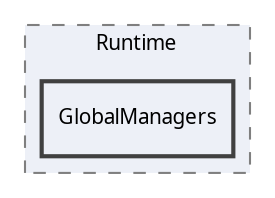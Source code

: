 digraph "GlobalManagers"
{
 // LATEX_PDF_SIZE
  edge [fontname="Calibrii",fontsize="10",labelfontname="Calibrii",labelfontsize="10"];
  node [fontname="Calibrii",fontsize="10",shape=record];
  compound=true
  subgraph clusterdir_986a059e7bfcc3c70acbbcf04d55a08e {
    graph [ bgcolor="#edf0f7", pencolor="grey50", style="filled,dashed,", label="Runtime", fontname="Calibrii", fontsize="10", URL="dir_986a059e7bfcc3c70acbbcf04d55a08e.html"]
  dir_1b59e5999a37b6481b2a747339321379 [shape=box, label="GlobalManagers", style="filled,bold,", fillcolor="#edf0f7", color="grey25", URL="dir_1b59e5999a37b6481b2a747339321379.html"];
  }
}
